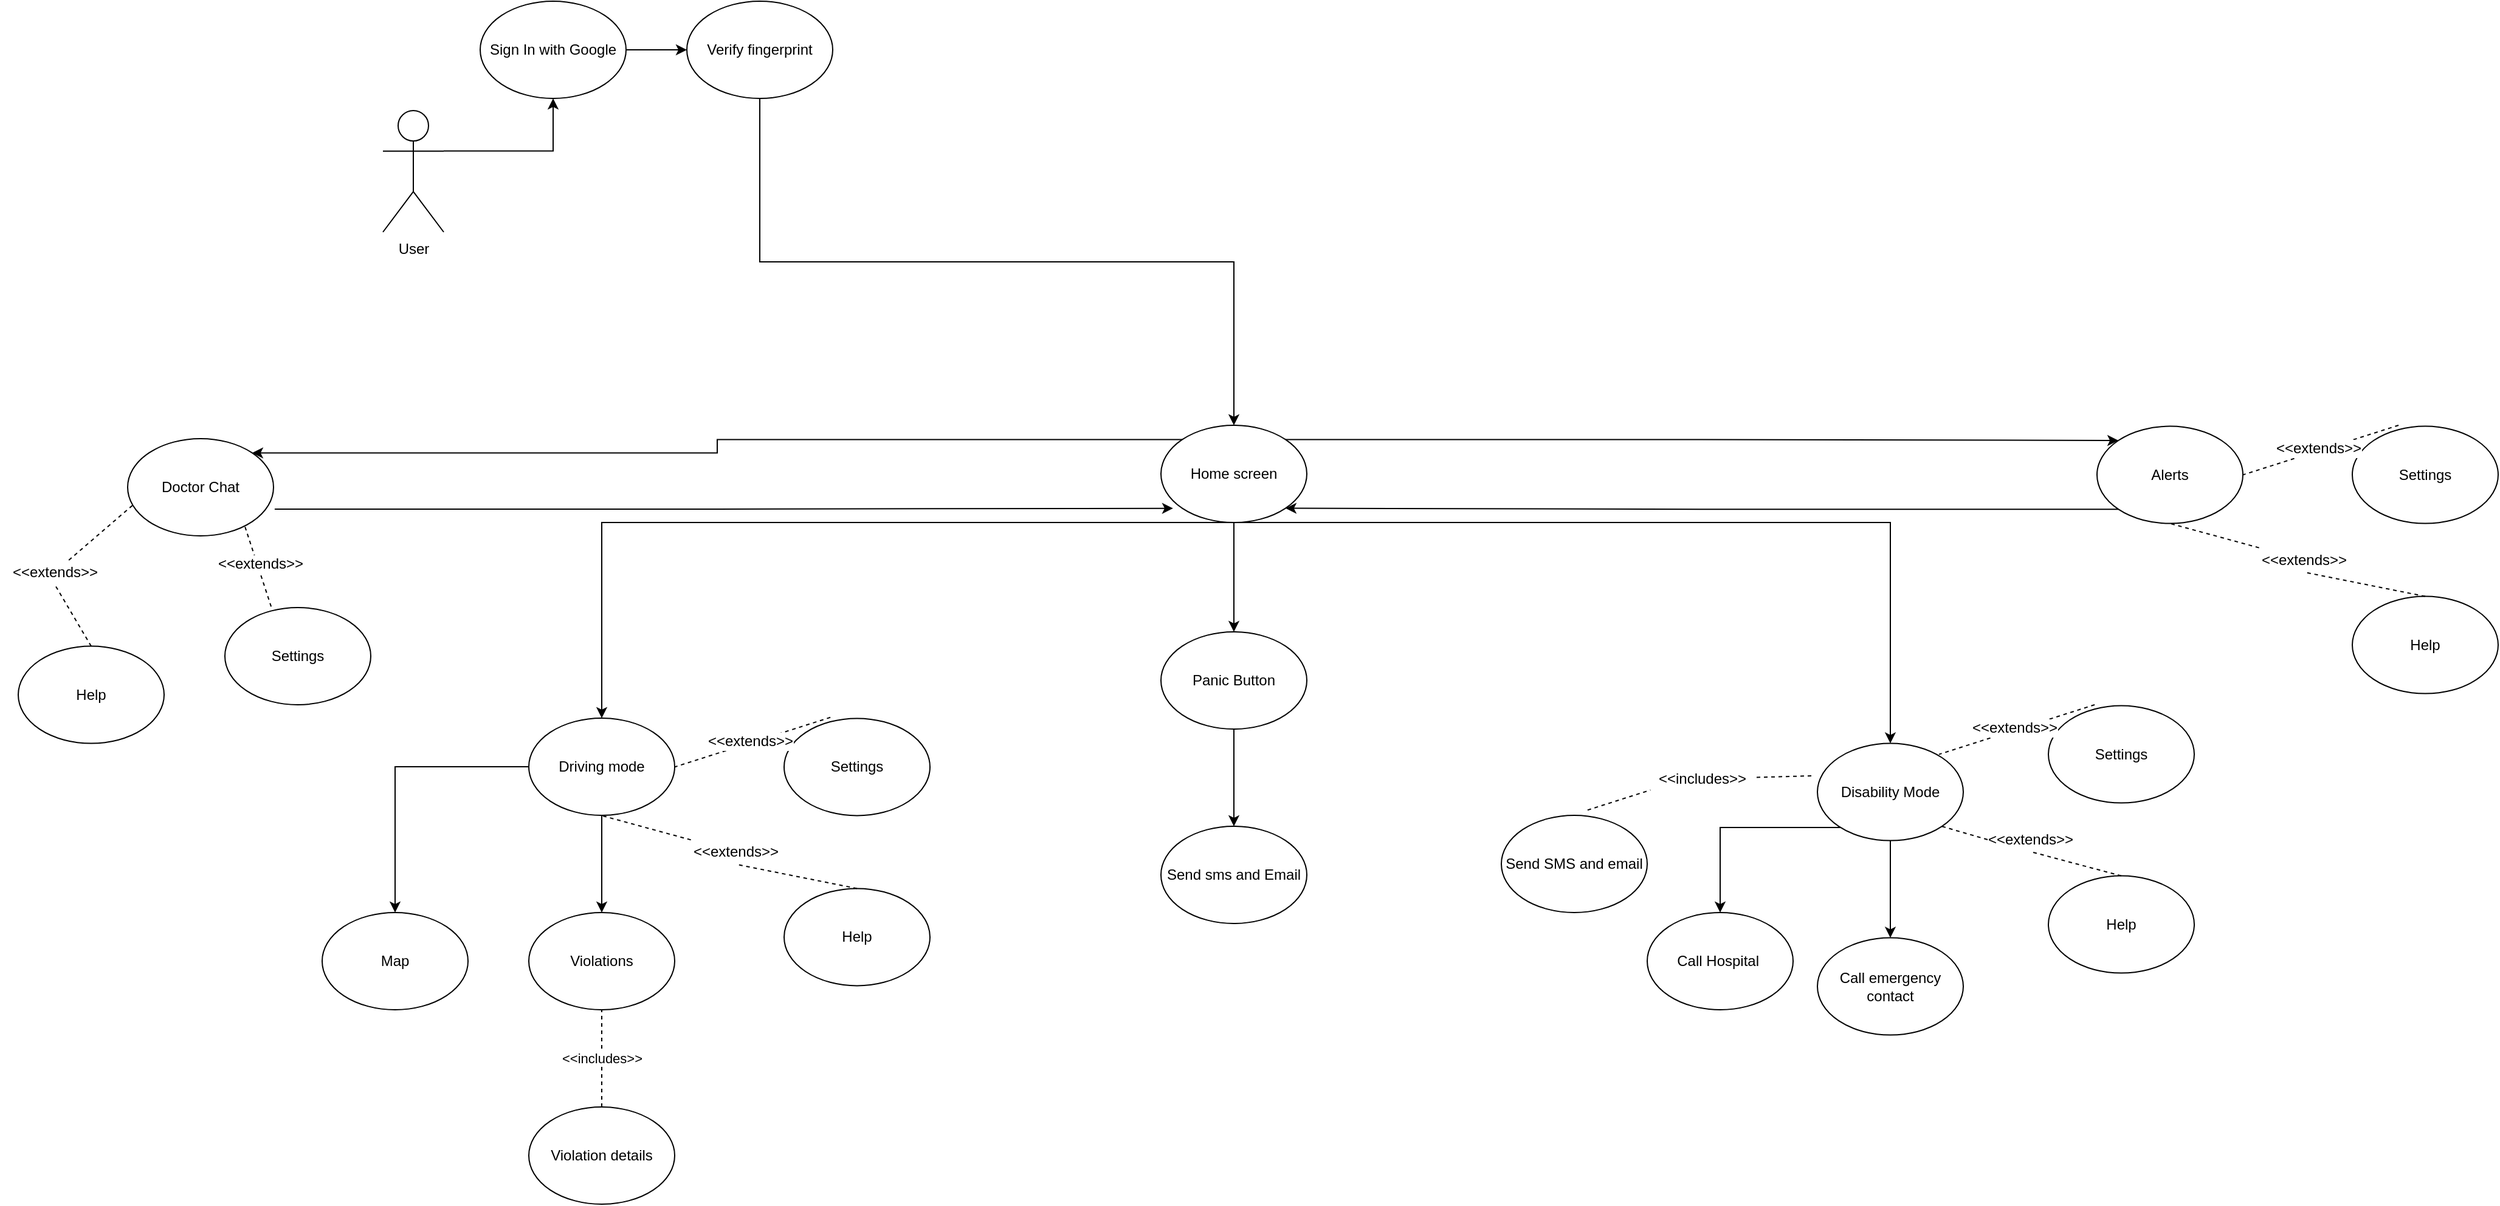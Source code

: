 <mxfile version="12.7.2" type="device"><diagram name="Page-1" id="e7e014a7-5840-1c2e-5031-d8a46d1fe8dd"><mxGraphModel dx="2282" dy="-138" grid="1" gridSize="10" guides="1" tooltips="1" connect="1" arrows="1" fold="1" page="1" pageScale="1" pageWidth="1169" pageHeight="826" background="#ffffff" math="0" shadow="0"><root><mxCell id="0"/><mxCell id="1" parent="0"/><mxCell id="poXAN6P7dHMMo7zErkL7-102" style="edgeStyle=orthogonalEdgeStyle;rounded=0;orthogonalLoop=1;jettySize=auto;html=1;exitX=1;exitY=0.333;exitDx=0;exitDy=0;exitPerimeter=0;entryX=0.5;entryY=1;entryDx=0;entryDy=0;" parent="1" source="poXAN6P7dHMMo7zErkL7-2" target="poXAN6P7dHMMo7zErkL7-37" edge="1"><mxGeometry relative="1" as="geometry"/></mxCell><mxCell id="poXAN6P7dHMMo7zErkL7-2" value="User" style="shape=umlActor;verticalLabelPosition=bottom;labelBackgroundColor=#ffffff;verticalAlign=top;html=1;" parent="1" vertex="1"><mxGeometry x="-680" y="980" width="50" height="100" as="geometry"/></mxCell><mxCell id="n-OMAoJQchOHsi_Rr2-G-46" value="" style="edgeStyle=orthogonalEdgeStyle;rounded=0;orthogonalLoop=1;jettySize=auto;html=1;exitX=0.5;exitY=1;exitDx=0;exitDy=0;entryX=0.5;entryY=0;entryDx=0;entryDy=0;" edge="1" parent="1" source="poXAN6P7dHMMo7zErkL7-3" target="n-OMAoJQchOHsi_Rr2-G-44"><mxGeometry relative="1" as="geometry"><Array as="points"><mxPoint x="560" y="1319"/></Array></mxGeometry></mxCell><mxCell id="n-OMAoJQchOHsi_Rr2-G-48" value="" style="edgeStyle=orthogonalEdgeStyle;rounded=0;orthogonalLoop=1;jettySize=auto;html=1;" edge="1" parent="1" source="poXAN6P7dHMMo7zErkL7-3" target="n-OMAoJQchOHsi_Rr2-G-47"><mxGeometry relative="1" as="geometry"/></mxCell><mxCell id="n-OMAoJQchOHsi_Rr2-G-50" style="edgeStyle=orthogonalEdgeStyle;rounded=0;orthogonalLoop=1;jettySize=auto;html=1;exitX=0.5;exitY=1;exitDx=0;exitDy=0;entryX=0.5;entryY=0;entryDx=0;entryDy=0;" edge="1" parent="1" source="poXAN6P7dHMMo7zErkL7-3" target="n-OMAoJQchOHsi_Rr2-G-49"><mxGeometry relative="1" as="geometry"><Array as="points"><mxPoint x="-500" y="1319"/></Array></mxGeometry></mxCell><mxCell id="n-OMAoJQchOHsi_Rr2-G-62" style="edgeStyle=orthogonalEdgeStyle;rounded=0;orthogonalLoop=1;jettySize=auto;html=1;exitX=1;exitY=0;exitDx=0;exitDy=0;entryX=0;entryY=0;entryDx=0;entryDy=0;" edge="1" parent="1" source="poXAN6P7dHMMo7zErkL7-3" target="poXAN6P7dHMMo7zErkL7-5"><mxGeometry relative="1" as="geometry"/></mxCell><mxCell id="n-OMAoJQchOHsi_Rr2-G-64" style="edgeStyle=orthogonalEdgeStyle;rounded=0;orthogonalLoop=1;jettySize=auto;html=1;exitX=0;exitY=0;exitDx=0;exitDy=0;entryX=1;entryY=0;entryDx=0;entryDy=0;" edge="1" parent="1" source="poXAN6P7dHMMo7zErkL7-3" target="poXAN6P7dHMMo7zErkL7-8"><mxGeometry relative="1" as="geometry"/></mxCell><mxCell id="poXAN6P7dHMMo7zErkL7-3" value="Home screen" style="ellipse;whiteSpace=wrap;html=1;" parent="1" vertex="1"><mxGeometry x="-40" y="1239" width="120" height="80" as="geometry"/></mxCell><mxCell id="n-OMAoJQchOHsi_Rr2-G-95" value="" style="edgeStyle=orthogonalEdgeStyle;rounded=0;orthogonalLoop=1;jettySize=auto;html=1;" edge="1" parent="1" source="n-OMAoJQchOHsi_Rr2-G-47" target="n-OMAoJQchOHsi_Rr2-G-94"><mxGeometry relative="1" as="geometry"/></mxCell><mxCell id="n-OMAoJQchOHsi_Rr2-G-47" value="Panic Button" style="ellipse;whiteSpace=wrap;html=1;" vertex="1" parent="1"><mxGeometry x="-40" y="1409" width="120" height="80" as="geometry"/></mxCell><mxCell id="n-OMAoJQchOHsi_Rr2-G-94" value="Send sms and Email" style="ellipse;whiteSpace=wrap;html=1;" vertex="1" parent="1"><mxGeometry x="-40" y="1569" width="120" height="80" as="geometry"/></mxCell><mxCell id="n-OMAoJQchOHsi_Rr2-G-97" value="" style="edgeStyle=orthogonalEdgeStyle;rounded=0;orthogonalLoop=1;jettySize=auto;html=1;" edge="1" parent="1" source="n-OMAoJQchOHsi_Rr2-G-44" target="n-OMAoJQchOHsi_Rr2-G-96"><mxGeometry relative="1" as="geometry"/></mxCell><mxCell id="n-OMAoJQchOHsi_Rr2-G-99" value="" style="edgeStyle=orthogonalEdgeStyle;rounded=0;orthogonalLoop=1;jettySize=auto;html=1;" edge="1" parent="1" source="n-OMAoJQchOHsi_Rr2-G-44" target="n-OMAoJQchOHsi_Rr2-G-98"><mxGeometry relative="1" as="geometry"><Array as="points"><mxPoint x="420" y="1570"/></Array></mxGeometry></mxCell><mxCell id="n-OMAoJQchOHsi_Rr2-G-44" value="Disability Mode" style="ellipse;whiteSpace=wrap;html=1;" vertex="1" parent="1"><mxGeometry x="500" y="1500.8" width="120" height="80" as="geometry"/></mxCell><mxCell id="n-OMAoJQchOHsi_Rr2-G-98" value="Call Hospital&amp;nbsp;" style="ellipse;whiteSpace=wrap;html=1;" vertex="1" parent="1"><mxGeometry x="360" y="1640" width="120" height="80" as="geometry"/></mxCell><mxCell id="n-OMAoJQchOHsi_Rr2-G-96" value="Call emergency contact" style="ellipse;whiteSpace=wrap;html=1;" vertex="1" parent="1"><mxGeometry x="500" y="1660.8" width="120" height="80" as="geometry"/></mxCell><mxCell id="n-OMAoJQchOHsi_Rr2-G-63" style="edgeStyle=orthogonalEdgeStyle;rounded=0;orthogonalLoop=1;jettySize=auto;html=1;exitX=0;exitY=1;exitDx=0;exitDy=0;entryX=1;entryY=1;entryDx=0;entryDy=0;" edge="1" parent="1" source="poXAN6P7dHMMo7zErkL7-5" target="poXAN6P7dHMMo7zErkL7-3"><mxGeometry relative="1" as="geometry"/></mxCell><mxCell id="poXAN6P7dHMMo7zErkL7-5" value="Alerts" style="ellipse;whiteSpace=wrap;html=1;" parent="1" vertex="1"><mxGeometry x="730" y="1239.8" width="120" height="80" as="geometry"/></mxCell><mxCell id="n-OMAoJQchOHsi_Rr2-G-37" value="Settings" style="ellipse;whiteSpace=wrap;html=1;" vertex="1" parent="1"><mxGeometry x="940" y="1239.8" width="120" height="80" as="geometry"/></mxCell><mxCell id="n-OMAoJQchOHsi_Rr2-G-35" value="Help" style="ellipse;whiteSpace=wrap;html=1;" vertex="1" parent="1"><mxGeometry x="940" y="1379.8" width="120" height="80" as="geometry"/></mxCell><mxCell id="n-OMAoJQchOHsi_Rr2-G-65" style="edgeStyle=orthogonalEdgeStyle;rounded=0;orthogonalLoop=1;jettySize=auto;html=1;exitX=0.5;exitY=1;exitDx=0;exitDy=0;entryX=0.5;entryY=0;entryDx=0;entryDy=0;" edge="1" parent="1" source="poXAN6P7dHMMo7zErkL7-7" target="poXAN6P7dHMMo7zErkL7-3"><mxGeometry relative="1" as="geometry"><mxPoint x="-370" y="1170" as="targetPoint"/></mxGeometry></mxCell><mxCell id="poXAN6P7dHMMo7zErkL7-7" value="Verify fingerprint" style="ellipse;whiteSpace=wrap;html=1;" parent="1" vertex="1"><mxGeometry x="-430" y="890" width="120" height="80" as="geometry"/></mxCell><mxCell id="n-OMAoJQchOHsi_Rr2-G-15" style="edgeStyle=orthogonalEdgeStyle;rounded=0;orthogonalLoop=1;jettySize=auto;html=1;exitX=1.008;exitY=0.725;exitDx=0;exitDy=0;entryX=0.083;entryY=0.854;entryDx=0;entryDy=0;entryPerimeter=0;exitPerimeter=0;" edge="1" parent="1" source="poXAN6P7dHMMo7zErkL7-8" target="poXAN6P7dHMMo7zErkL7-3"><mxGeometry relative="1" as="geometry"><mxPoint x="-157.574" y="1307.284" as="sourcePoint"/></mxGeometry></mxCell><mxCell id="poXAN6P7dHMMo7zErkL7-8" value="Doctor Chat" style="ellipse;whiteSpace=wrap;html=1;" parent="1" vertex="1"><mxGeometry x="-890" y="1250" width="120" height="80" as="geometry"/></mxCell><mxCell id="n-OMAoJQchOHsi_Rr2-G-8" style="edgeStyle=orthogonalEdgeStyle;rounded=0;orthogonalLoop=1;jettySize=auto;html=1;exitX=1;exitY=0.5;exitDx=0;exitDy=0;entryX=0;entryY=0.5;entryDx=0;entryDy=0;" edge="1" parent="1" source="poXAN6P7dHMMo7zErkL7-37" target="poXAN6P7dHMMo7zErkL7-7"><mxGeometry relative="1" as="geometry"/></mxCell><mxCell id="poXAN6P7dHMMo7zErkL7-37" value="Sign In with Google" style="ellipse;whiteSpace=wrap;html=1;" parent="1" vertex="1"><mxGeometry x="-600" y="890" width="120" height="80" as="geometry"/></mxCell><mxCell id="n-OMAoJQchOHsi_Rr2-G-39" value="" style="endArrow=none;dashed=1;html=1;entryX=1;entryY=0.5;entryDx=0;entryDy=0;exitX=0.317;exitY=-0.01;exitDx=0;exitDy=0;exitPerimeter=0;" edge="1" parent="1" source="n-OMAoJQchOHsi_Rr2-G-37" target="poXAN6P7dHMMo7zErkL7-5"><mxGeometry width="50" height="50" relative="1" as="geometry"><mxPoint x="900" y="1319.8" as="sourcePoint"/><mxPoint x="820" y="1369.8" as="targetPoint"/></mxGeometry></mxCell><mxCell id="n-OMAoJQchOHsi_Rr2-G-40" value="&amp;lt;&amp;lt;extends&amp;gt;&amp;gt;" style="text;html=1;align=center;verticalAlign=middle;resizable=0;points=[];labelBackgroundColor=#ffffff;" vertex="1" connectable="0" parent="n-OMAoJQchOHsi_Rr2-G-39"><mxGeometry x="0.027" y="-2" relative="1" as="geometry"><mxPoint as="offset"/></mxGeometry></mxCell><mxCell id="n-OMAoJQchOHsi_Rr2-G-41" value="" style="endArrow=none;dashed=1;html=1;entryX=0.5;entryY=1;entryDx=0;entryDy=0;" edge="1" parent="1" source="n-OMAoJQchOHsi_Rr2-G-42" target="poXAN6P7dHMMo7zErkL7-5"><mxGeometry width="50" height="50" relative="1" as="geometry"><mxPoint x="770" y="1379.8" as="sourcePoint"/><mxPoint x="820" y="1329.8" as="targetPoint"/></mxGeometry></mxCell><mxCell id="n-OMAoJQchOHsi_Rr2-G-42" value="&amp;lt;&amp;lt;extends&amp;gt;&amp;gt;" style="text;html=1;align=center;verticalAlign=middle;resizable=0;points=[];autosize=1;" vertex="1" parent="1"><mxGeometry x="855" y="1339.8" width="90" height="20" as="geometry"/></mxCell><mxCell id="n-OMAoJQchOHsi_Rr2-G-43" value="" style="endArrow=none;dashed=1;html=1;entryX=0.5;entryY=1;entryDx=0;entryDy=0;exitX=0.5;exitY=0;exitDx=0;exitDy=0;" edge="1" parent="1" source="n-OMAoJQchOHsi_Rr2-G-35" target="n-OMAoJQchOHsi_Rr2-G-42"><mxGeometry width="50" height="50" relative="1" as="geometry"><mxPoint x="900" y="1389.8" as="sourcePoint"/><mxPoint x="900" y="1309.8" as="targetPoint"/></mxGeometry></mxCell><mxCell id="n-OMAoJQchOHsi_Rr2-G-88" value="" style="edgeStyle=orthogonalEdgeStyle;rounded=0;orthogonalLoop=1;jettySize=auto;html=1;" edge="1" parent="1" source="n-OMAoJQchOHsi_Rr2-G-49" target="n-OMAoJQchOHsi_Rr2-G-87"><mxGeometry relative="1" as="geometry"/></mxCell><mxCell id="n-OMAoJQchOHsi_Rr2-G-90" value="" style="edgeStyle=orthogonalEdgeStyle;rounded=0;orthogonalLoop=1;jettySize=auto;html=1;" edge="1" parent="1" source="n-OMAoJQchOHsi_Rr2-G-49" target="n-OMAoJQchOHsi_Rr2-G-89"><mxGeometry relative="1" as="geometry"/></mxCell><mxCell id="n-OMAoJQchOHsi_Rr2-G-49" value="Driving mode" style="ellipse;whiteSpace=wrap;html=1;" vertex="1" parent="1"><mxGeometry x="-560" y="1480" width="120" height="80" as="geometry"/></mxCell><mxCell id="n-OMAoJQchOHsi_Rr2-G-89" value="Map" style="ellipse;whiteSpace=wrap;html=1;" vertex="1" parent="1"><mxGeometry x="-730" y="1640" width="120" height="80" as="geometry"/></mxCell><mxCell id="n-OMAoJQchOHsi_Rr2-G-87" value="Violations" style="ellipse;whiteSpace=wrap;html=1;" vertex="1" parent="1"><mxGeometry x="-560" y="1640" width="120" height="80" as="geometry"/></mxCell><mxCell id="n-OMAoJQchOHsi_Rr2-G-91" value="Violation details" style="ellipse;whiteSpace=wrap;html=1;" vertex="1" parent="1"><mxGeometry x="-560" y="1800" width="120" height="80" as="geometry"/></mxCell><mxCell id="n-OMAoJQchOHsi_Rr2-G-55" value="Settings" style="ellipse;whiteSpace=wrap;html=1;" vertex="1" parent="1"><mxGeometry x="-810" y="1389" width="120" height="80" as="geometry"/></mxCell><mxCell id="n-OMAoJQchOHsi_Rr2-G-56" value="Help" style="ellipse;whiteSpace=wrap;html=1;" vertex="1" parent="1"><mxGeometry x="-980" y="1420.8" width="120" height="80" as="geometry"/></mxCell><mxCell id="n-OMAoJQchOHsi_Rr2-G-57" value="" style="endArrow=none;dashed=1;html=1;entryX=1;entryY=0.5;entryDx=0;entryDy=0;exitX=0.317;exitY=-0.01;exitDx=0;exitDy=0;exitPerimeter=0;" edge="1" parent="1" source="n-OMAoJQchOHsi_Rr2-G-55"><mxGeometry width="50" height="50" relative="1" as="geometry"><mxPoint x="-744" y="1360.8" as="sourcePoint"/><mxPoint x="-794" y="1320.8" as="targetPoint"/></mxGeometry></mxCell><mxCell id="n-OMAoJQchOHsi_Rr2-G-58" value="&amp;lt;&amp;lt;extends&amp;gt;&amp;gt;" style="text;html=1;align=center;verticalAlign=middle;resizable=0;points=[];labelBackgroundColor=#ffffff;" vertex="1" connectable="0" parent="n-OMAoJQchOHsi_Rr2-G-57"><mxGeometry x="0.027" y="-2" relative="1" as="geometry"><mxPoint as="offset"/></mxGeometry></mxCell><mxCell id="n-OMAoJQchOHsi_Rr2-G-59" value="" style="endArrow=none;dashed=1;html=1;entryX=0.042;entryY=0.675;entryDx=0;entryDy=0;entryPerimeter=0;" edge="1" parent="1" source="n-OMAoJQchOHsi_Rr2-G-60" target="poXAN6P7dHMMo7zErkL7-8"><mxGeometry width="50" height="50" relative="1" as="geometry"><mxPoint x="-1080" y="1390" as="sourcePoint"/><mxPoint x="-1060" y="1330" as="targetPoint"/></mxGeometry></mxCell><mxCell id="n-OMAoJQchOHsi_Rr2-G-60" value="&amp;lt;&amp;lt;extends&amp;gt;&amp;gt;" style="text;html=1;align=center;verticalAlign=middle;resizable=0;points=[];autosize=1;" vertex="1" parent="1"><mxGeometry x="-995" y="1350" width="90" height="20" as="geometry"/></mxCell><mxCell id="n-OMAoJQchOHsi_Rr2-G-61" value="" style="endArrow=none;dashed=1;html=1;entryX=0.5;entryY=1;entryDx=0;entryDy=0;exitX=0.5;exitY=0;exitDx=0;exitDy=0;" edge="1" parent="1" source="n-OMAoJQchOHsi_Rr2-G-56" target="n-OMAoJQchOHsi_Rr2-G-60"><mxGeometry width="50" height="50" relative="1" as="geometry"><mxPoint x="-744" y="1430.8" as="sourcePoint"/><mxPoint x="-744" y="1350.8" as="targetPoint"/></mxGeometry></mxCell><mxCell id="n-OMAoJQchOHsi_Rr2-G-66" value="Settings" style="ellipse;whiteSpace=wrap;html=1;" vertex="1" parent="1"><mxGeometry x="690" y="1469.8" width="120" height="80" as="geometry"/></mxCell><mxCell id="n-OMAoJQchOHsi_Rr2-G-67" value="Help" style="ellipse;whiteSpace=wrap;html=1;" vertex="1" parent="1"><mxGeometry x="690" y="1609.8" width="120" height="80" as="geometry"/></mxCell><mxCell id="n-OMAoJQchOHsi_Rr2-G-68" value="" style="endArrow=none;dashed=1;html=1;entryX=1;entryY=0.5;entryDx=0;entryDy=0;exitX=0.317;exitY=-0.01;exitDx=0;exitDy=0;exitPerimeter=0;" edge="1" parent="1" source="n-OMAoJQchOHsi_Rr2-G-66"><mxGeometry width="50" height="50" relative="1" as="geometry"><mxPoint x="650" y="1549.8" as="sourcePoint"/><mxPoint x="600" y="1509.8" as="targetPoint"/></mxGeometry></mxCell><mxCell id="n-OMAoJQchOHsi_Rr2-G-69" value="&amp;lt;&amp;lt;extends&amp;gt;&amp;gt;" style="text;html=1;align=center;verticalAlign=middle;resizable=0;points=[];labelBackgroundColor=#ffffff;" vertex="1" connectable="0" parent="n-OMAoJQchOHsi_Rr2-G-68"><mxGeometry x="0.027" y="-2" relative="1" as="geometry"><mxPoint as="offset"/></mxGeometry></mxCell><mxCell id="n-OMAoJQchOHsi_Rr2-G-70" value="&amp;lt;&amp;lt;extends&amp;gt;&amp;gt;" style="text;html=1;align=center;verticalAlign=middle;resizable=0;points=[];autosize=1;" vertex="1" parent="1"><mxGeometry x="630" y="1569.8" width="90" height="20" as="geometry"/></mxCell><mxCell id="n-OMAoJQchOHsi_Rr2-G-71" value="" style="endArrow=none;dashed=1;html=1;entryX=0.5;entryY=1;entryDx=0;entryDy=0;exitX=0.5;exitY=0;exitDx=0;exitDy=0;" edge="1" parent="1" source="n-OMAoJQchOHsi_Rr2-G-67" target="n-OMAoJQchOHsi_Rr2-G-70"><mxGeometry width="50" height="50" relative="1" as="geometry"><mxPoint x="650" y="1619.8" as="sourcePoint"/><mxPoint x="650" y="1539.8" as="targetPoint"/></mxGeometry></mxCell><mxCell id="n-OMAoJQchOHsi_Rr2-G-72" value="" style="endArrow=none;dashed=1;html=1;entryX=1;entryY=1;entryDx=0;entryDy=0;exitX=0.111;exitY=0.51;exitDx=0;exitDy=0;exitPerimeter=0;" edge="1" parent="1" source="n-OMAoJQchOHsi_Rr2-G-70" target="n-OMAoJQchOHsi_Rr2-G-44"><mxGeometry width="50" height="50" relative="1" as="geometry"><mxPoint x="270" y="1730" as="sourcePoint"/><mxPoint x="320" y="1680" as="targetPoint"/></mxGeometry></mxCell><mxCell id="n-OMAoJQchOHsi_Rr2-G-80" value="Settings" style="ellipse;whiteSpace=wrap;html=1;" vertex="1" parent="1"><mxGeometry x="-350" y="1480.2" width="120" height="80" as="geometry"/></mxCell><mxCell id="n-OMAoJQchOHsi_Rr2-G-81" value="Help" style="ellipse;whiteSpace=wrap;html=1;" vertex="1" parent="1"><mxGeometry x="-350" y="1620.2" width="120" height="80" as="geometry"/></mxCell><mxCell id="n-OMAoJQchOHsi_Rr2-G-82" value="" style="endArrow=none;dashed=1;html=1;entryX=1;entryY=0.5;entryDx=0;entryDy=0;exitX=0.317;exitY=-0.01;exitDx=0;exitDy=0;exitPerimeter=0;" edge="1" parent="1" source="n-OMAoJQchOHsi_Rr2-G-80"><mxGeometry width="50" height="50" relative="1" as="geometry"><mxPoint x="-390" y="1560.2" as="sourcePoint"/><mxPoint x="-440" y="1520.2" as="targetPoint"/></mxGeometry></mxCell><mxCell id="n-OMAoJQchOHsi_Rr2-G-83" value="&amp;lt;&amp;lt;extends&amp;gt;&amp;gt;" style="text;html=1;align=center;verticalAlign=middle;resizable=0;points=[];labelBackgroundColor=#ffffff;" vertex="1" connectable="0" parent="n-OMAoJQchOHsi_Rr2-G-82"><mxGeometry x="0.027" y="-2" relative="1" as="geometry"><mxPoint as="offset"/></mxGeometry></mxCell><mxCell id="n-OMAoJQchOHsi_Rr2-G-84" value="" style="endArrow=none;dashed=1;html=1;entryX=0.5;entryY=1;entryDx=0;entryDy=0;" edge="1" parent="1" source="n-OMAoJQchOHsi_Rr2-G-85"><mxGeometry width="50" height="50" relative="1" as="geometry"><mxPoint x="-520" y="1620.2" as="sourcePoint"/><mxPoint x="-500" y="1560.2" as="targetPoint"/></mxGeometry></mxCell><mxCell id="n-OMAoJQchOHsi_Rr2-G-85" value="&amp;lt;&amp;lt;extends&amp;gt;&amp;gt;" style="text;html=1;align=center;verticalAlign=middle;resizable=0;points=[];autosize=1;" vertex="1" parent="1"><mxGeometry x="-435" y="1580.2" width="90" height="20" as="geometry"/></mxCell><mxCell id="n-OMAoJQchOHsi_Rr2-G-86" value="" style="endArrow=none;dashed=1;html=1;entryX=0.5;entryY=1;entryDx=0;entryDy=0;exitX=0.5;exitY=0;exitDx=0;exitDy=0;" edge="1" parent="1" source="n-OMAoJQchOHsi_Rr2-G-81" target="n-OMAoJQchOHsi_Rr2-G-85"><mxGeometry width="50" height="50" relative="1" as="geometry"><mxPoint x="-390" y="1630.2" as="sourcePoint"/><mxPoint x="-390" y="1550.2" as="targetPoint"/></mxGeometry></mxCell><mxCell id="n-OMAoJQchOHsi_Rr2-G-93" value="&amp;lt;&amp;lt;includes&amp;gt;&amp;gt;" style="endArrow=none;dashed=1;html=1;entryX=0.5;entryY=1;entryDx=0;entryDy=0;exitX=0.5;exitY=0;exitDx=0;exitDy=0;" edge="1" parent="1" source="n-OMAoJQchOHsi_Rr2-G-91" target="n-OMAoJQchOHsi_Rr2-G-87"><mxGeometry width="50" height="50" relative="1" as="geometry"><mxPoint x="-230" y="1730" as="sourcePoint"/><mxPoint x="-180" y="1680" as="targetPoint"/></mxGeometry></mxCell><mxCell id="n-OMAoJQchOHsi_Rr2-G-101" value="Send SMS and email" style="ellipse;whiteSpace=wrap;html=1;" vertex="1" parent="1"><mxGeometry x="240" y="1560" width="120" height="80" as="geometry"/></mxCell><mxCell id="n-OMAoJQchOHsi_Rr2-G-103" value="" style="endArrow=none;dashed=1;html=1;entryX=-0.017;entryY=0.333;entryDx=0;entryDy=0;entryPerimeter=0;" edge="1" parent="1" source="n-OMAoJQchOHsi_Rr2-G-104" target="n-OMAoJQchOHsi_Rr2-G-44"><mxGeometry width="50" height="50" relative="1" as="geometry"><mxPoint x="290" y="1700" as="sourcePoint"/><mxPoint x="340" y="1650" as="targetPoint"/></mxGeometry></mxCell><mxCell id="n-OMAoJQchOHsi_Rr2-G-104" value="&amp;lt;&amp;lt;includes&amp;gt;&amp;gt;" style="text;html=1;align=center;verticalAlign=middle;resizable=0;points=[];autosize=1;" vertex="1" parent="1"><mxGeometry x="360" y="1520" width="90" height="20" as="geometry"/></mxCell><mxCell id="n-OMAoJQchOHsi_Rr2-G-105" value="" style="endArrow=none;dashed=1;html=1;entryX=0.03;entryY=0.959;entryDx=0;entryDy=0;entryPerimeter=0;exitX=0.591;exitY=-0.054;exitDx=0;exitDy=0;exitPerimeter=0;" edge="1" parent="1" source="n-OMAoJQchOHsi_Rr2-G-101" target="n-OMAoJQchOHsi_Rr2-G-104"><mxGeometry width="50" height="50" relative="1" as="geometry"><mxPoint x="310.92" y="1555.68" as="sourcePoint"/><mxPoint x="497.96" y="1527.44" as="targetPoint"/></mxGeometry></mxCell></root></mxGraphModel></diagram></mxfile>